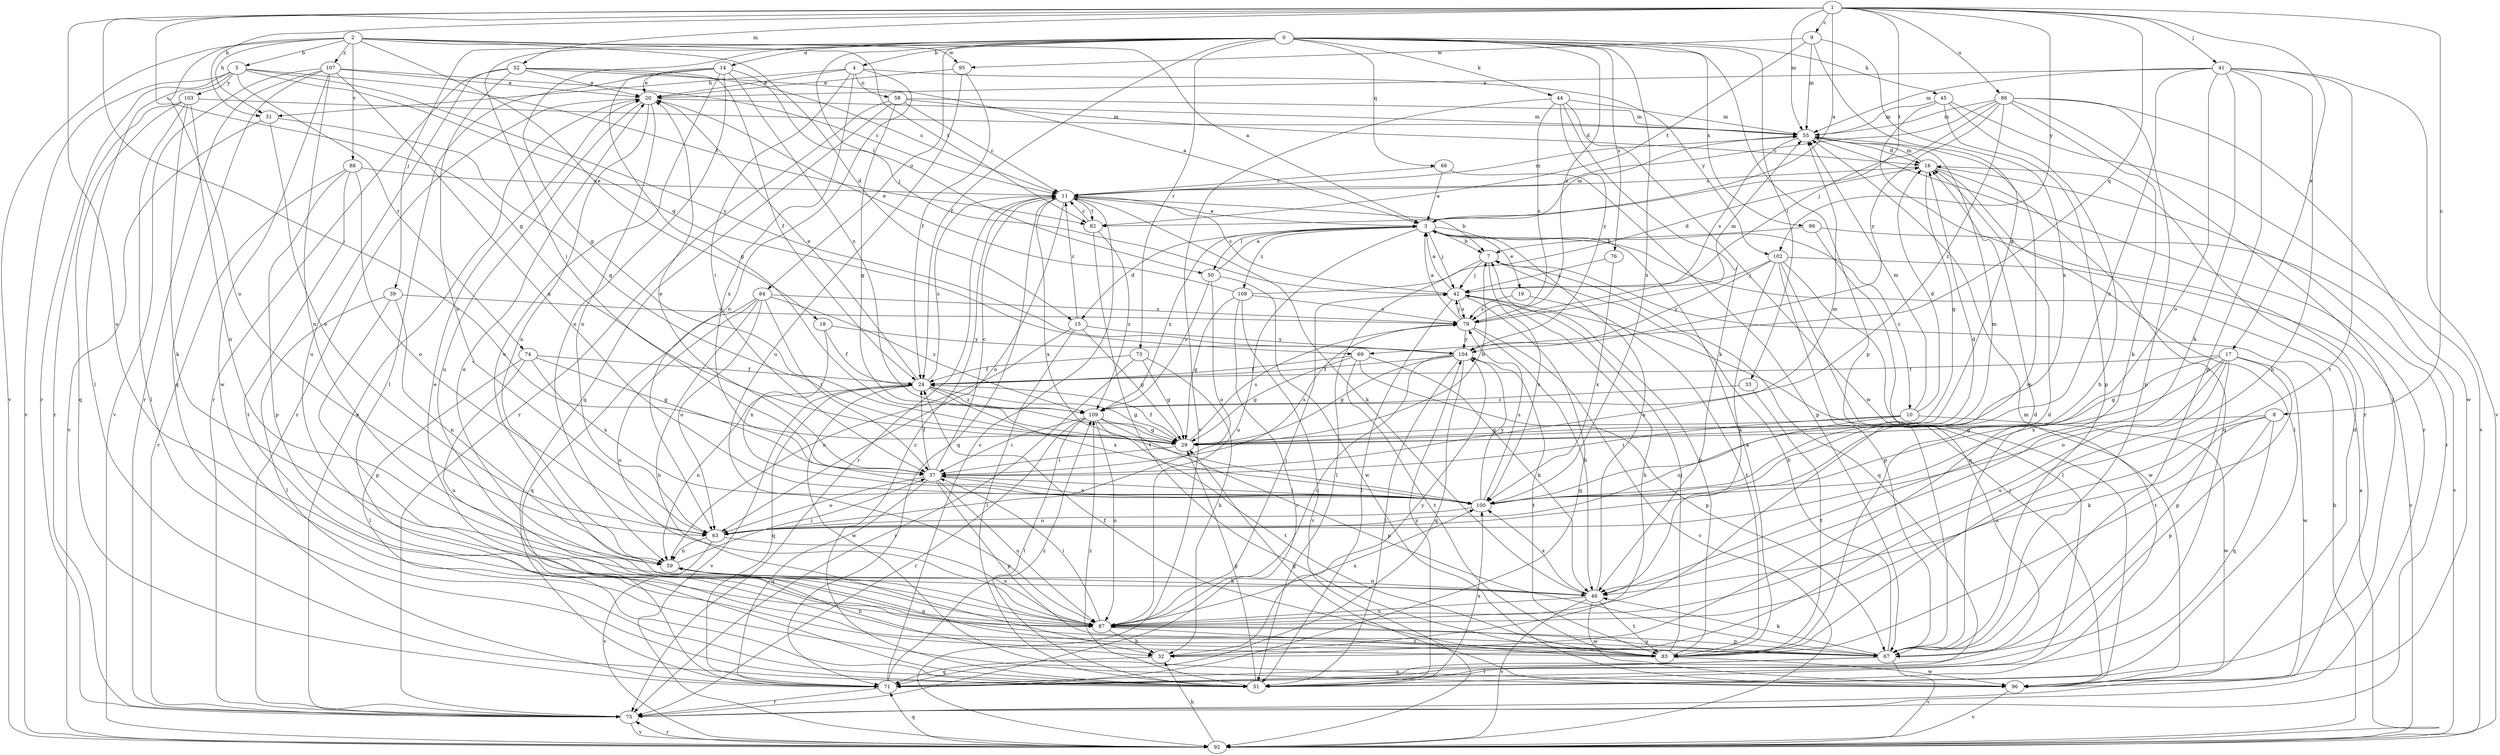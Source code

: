 strict digraph  {
0;
1;
2;
3;
4;
5;
7;
8;
9;
10;
11;
14;
15;
16;
17;
18;
19;
20;
24;
29;
31;
32;
33;
37;
39;
41;
42;
44;
45;
46;
50;
51;
52;
55;
58;
59;
63;
67;
68;
69;
71;
73;
74;
75;
76;
79;
82;
83;
84;
86;
87;
88;
92;
95;
96;
99;
100;
102;
103;
104;
107;
108;
109;
0 -> 4  [label=b];
0 -> 14  [label=d];
0 -> 24  [label=f];
0 -> 29  [label=g];
0 -> 33  [label=i];
0 -> 37  [label=i];
0 -> 39  [label=j];
0 -> 44  [label=k];
0 -> 45  [label=k];
0 -> 50  [label=l];
0 -> 67  [label=p];
0 -> 68  [label=q];
0 -> 73  [label=r];
0 -> 76  [label=s];
0 -> 79  [label=s];
0 -> 84  [label=u];
0 -> 99  [label=x];
0 -> 100  [label=x];
1 -> 3  [label=a];
1 -> 8  [label=c];
1 -> 9  [label=c];
1 -> 17  [label=e];
1 -> 29  [label=g];
1 -> 31  [label=h];
1 -> 37  [label=i];
1 -> 41  [label=j];
1 -> 52  [label=m];
1 -> 55  [label=m];
1 -> 69  [label=q];
1 -> 82  [label=t];
1 -> 86  [label=u];
1 -> 87  [label=u];
1 -> 102  [label=y];
2 -> 3  [label=a];
2 -> 5  [label=b];
2 -> 15  [label=d];
2 -> 18  [label=e];
2 -> 31  [label=h];
2 -> 63  [label=o];
2 -> 82  [label=t];
2 -> 88  [label=v];
2 -> 92  [label=v];
2 -> 95  [label=w];
2 -> 107  [label=z];
3 -> 7  [label=b];
3 -> 10  [label=c];
3 -> 15  [label=d];
3 -> 19  [label=e];
3 -> 42  [label=j];
3 -> 50  [label=l];
3 -> 55  [label=m];
3 -> 87  [label=u];
3 -> 108  [label=z];
3 -> 109  [label=z];
4 -> 20  [label=e];
4 -> 31  [label=h];
4 -> 37  [label=i];
4 -> 58  [label=n];
4 -> 63  [label=o];
4 -> 100  [label=x];
4 -> 102  [label=y];
5 -> 51  [label=l];
5 -> 69  [label=q];
5 -> 74  [label=r];
5 -> 75  [label=r];
5 -> 82  [label=t];
5 -> 92  [label=v];
5 -> 103  [label=y];
5 -> 104  [label=y];
7 -> 42  [label=j];
7 -> 51  [label=l];
7 -> 71  [label=q];
7 -> 100  [label=x];
8 -> 29  [label=g];
8 -> 46  [label=k];
8 -> 67  [label=p];
8 -> 71  [label=q];
8 -> 87  [label=u];
9 -> 29  [label=g];
9 -> 55  [label=m];
9 -> 82  [label=t];
9 -> 95  [label=w];
9 -> 100  [label=x];
10 -> 16  [label=d];
10 -> 29  [label=g];
10 -> 37  [label=i];
10 -> 55  [label=m];
10 -> 63  [label=o];
10 -> 96  [label=w];
11 -> 3  [label=a];
11 -> 7  [label=b];
11 -> 46  [label=k];
11 -> 55  [label=m];
11 -> 63  [label=o];
11 -> 71  [label=q];
11 -> 75  [label=r];
11 -> 82  [label=t];
11 -> 100  [label=x];
14 -> 20  [label=e];
14 -> 29  [label=g];
14 -> 42  [label=j];
14 -> 51  [label=l];
14 -> 59  [label=n];
14 -> 87  [label=u];
14 -> 109  [label=z];
15 -> 11  [label=c];
15 -> 29  [label=g];
15 -> 51  [label=l];
15 -> 59  [label=n];
15 -> 104  [label=y];
16 -> 11  [label=c];
16 -> 29  [label=g];
16 -> 51  [label=l];
16 -> 55  [label=m];
16 -> 71  [label=q];
16 -> 75  [label=r];
17 -> 24  [label=f];
17 -> 29  [label=g];
17 -> 63  [label=o];
17 -> 67  [label=p];
17 -> 83  [label=t];
17 -> 87  [label=u];
17 -> 96  [label=w];
17 -> 100  [label=x];
18 -> 24  [label=f];
18 -> 100  [label=x];
18 -> 104  [label=y];
19 -> 79  [label=s];
19 -> 83  [label=t];
20 -> 55  [label=m];
20 -> 59  [label=n];
20 -> 63  [label=o];
20 -> 75  [label=r];
20 -> 87  [label=u];
24 -> 11  [label=c];
24 -> 20  [label=e];
24 -> 29  [label=g];
24 -> 59  [label=n];
24 -> 71  [label=q];
24 -> 92  [label=v];
24 -> 96  [label=w];
24 -> 100  [label=x];
24 -> 109  [label=z];
29 -> 7  [label=b];
29 -> 24  [label=f];
29 -> 37  [label=i];
29 -> 79  [label=s];
31 -> 29  [label=g];
31 -> 63  [label=o];
31 -> 92  [label=v];
32 -> 71  [label=q];
32 -> 104  [label=y];
33 -> 83  [label=t];
33 -> 109  [label=z];
37 -> 11  [label=c];
37 -> 20  [label=e];
37 -> 24  [label=f];
37 -> 55  [label=m];
37 -> 63  [label=o];
37 -> 67  [label=p];
37 -> 71  [label=q];
37 -> 79  [label=s];
37 -> 87  [label=u];
37 -> 100  [label=x];
39 -> 51  [label=l];
39 -> 59  [label=n];
39 -> 67  [label=p];
39 -> 79  [label=s];
41 -> 20  [label=e];
41 -> 32  [label=h];
41 -> 46  [label=k];
41 -> 55  [label=m];
41 -> 63  [label=o];
41 -> 67  [label=p];
41 -> 83  [label=t];
41 -> 92  [label=v];
41 -> 100  [label=x];
42 -> 3  [label=a];
42 -> 11  [label=c];
42 -> 32  [label=h];
42 -> 51  [label=l];
42 -> 71  [label=q];
42 -> 79  [label=s];
44 -> 46  [label=k];
44 -> 55  [label=m];
44 -> 79  [label=s];
44 -> 92  [label=v];
44 -> 96  [label=w];
44 -> 104  [label=y];
45 -> 32  [label=h];
45 -> 55  [label=m];
45 -> 67  [label=p];
45 -> 75  [label=r];
45 -> 92  [label=v];
46 -> 3  [label=a];
46 -> 59  [label=n];
46 -> 83  [label=t];
46 -> 87  [label=u];
46 -> 92  [label=v];
46 -> 96  [label=w];
46 -> 100  [label=x];
50 -> 3  [label=a];
50 -> 63  [label=o];
50 -> 96  [label=w];
50 -> 109  [label=z];
51 -> 11  [label=c];
51 -> 29  [label=g];
51 -> 55  [label=m];
51 -> 100  [label=x];
51 -> 104  [label=y];
51 -> 109  [label=z];
52 -> 3  [label=a];
52 -> 11  [label=c];
52 -> 20  [label=e];
52 -> 24  [label=f];
52 -> 63  [label=o];
52 -> 75  [label=r];
52 -> 87  [label=u];
55 -> 16  [label=d];
55 -> 75  [label=r];
55 -> 79  [label=s];
58 -> 11  [label=c];
58 -> 16  [label=d];
58 -> 29  [label=g];
58 -> 55  [label=m];
58 -> 71  [label=q];
58 -> 75  [label=r];
59 -> 32  [label=h];
59 -> 37  [label=i];
59 -> 46  [label=k];
63 -> 59  [label=n];
63 -> 87  [label=u];
63 -> 92  [label=v];
67 -> 7  [label=b];
67 -> 16  [label=d];
67 -> 20  [label=e];
67 -> 46  [label=k];
67 -> 51  [label=l];
67 -> 71  [label=q];
67 -> 87  [label=u];
67 -> 92  [label=v];
68 -> 3  [label=a];
68 -> 11  [label=c];
68 -> 67  [label=p];
69 -> 24  [label=f];
69 -> 29  [label=g];
69 -> 46  [label=k];
69 -> 67  [label=p];
69 -> 83  [label=t];
71 -> 11  [label=c];
71 -> 75  [label=r];
71 -> 109  [label=z];
73 -> 24  [label=f];
73 -> 29  [label=g];
73 -> 32  [label=h];
73 -> 75  [label=r];
74 -> 24  [label=f];
74 -> 29  [label=g];
74 -> 51  [label=l];
74 -> 87  [label=u];
74 -> 100  [label=x];
75 -> 20  [label=e];
75 -> 92  [label=v];
76 -> 42  [label=j];
76 -> 100  [label=x];
79 -> 3  [label=a];
79 -> 42  [label=j];
79 -> 46  [label=k];
79 -> 55  [label=m];
79 -> 92  [label=v];
79 -> 104  [label=y];
82 -> 11  [label=c];
82 -> 83  [label=t];
82 -> 109  [label=z];
83 -> 3  [label=a];
83 -> 7  [label=b];
83 -> 16  [label=d];
83 -> 24  [label=f];
83 -> 42  [label=j];
83 -> 59  [label=n];
83 -> 96  [label=w];
84 -> 32  [label=h];
84 -> 37  [label=i];
84 -> 63  [label=o];
84 -> 71  [label=q];
84 -> 79  [label=s];
84 -> 87  [label=u];
84 -> 109  [label=z];
86 -> 11  [label=c];
86 -> 42  [label=j];
86 -> 46  [label=k];
86 -> 51  [label=l];
86 -> 55  [label=m];
86 -> 67  [label=p];
86 -> 96  [label=w];
86 -> 104  [label=y];
86 -> 109  [label=z];
87 -> 20  [label=e];
87 -> 32  [label=h];
87 -> 37  [label=i];
87 -> 42  [label=j];
87 -> 55  [label=m];
87 -> 67  [label=p];
87 -> 83  [label=t];
87 -> 100  [label=x];
88 -> 11  [label=c];
88 -> 63  [label=o];
88 -> 67  [label=p];
88 -> 75  [label=r];
88 -> 83  [label=t];
92 -> 3  [label=a];
92 -> 7  [label=b];
92 -> 32  [label=h];
92 -> 71  [label=q];
92 -> 75  [label=r];
95 -> 20  [label=e];
95 -> 24  [label=f];
95 -> 87  [label=u];
96 -> 16  [label=d];
96 -> 29  [label=g];
96 -> 42  [label=j];
96 -> 92  [label=v];
99 -> 7  [label=b];
99 -> 71  [label=q];
99 -> 92  [label=v];
100 -> 16  [label=d];
100 -> 37  [label=i];
100 -> 55  [label=m];
100 -> 63  [label=o];
100 -> 79  [label=s];
100 -> 104  [label=y];
102 -> 42  [label=j];
102 -> 46  [label=k];
102 -> 51  [label=l];
102 -> 67  [label=p];
102 -> 92  [label=v];
102 -> 96  [label=w];
102 -> 104  [label=y];
103 -> 46  [label=k];
103 -> 51  [label=l];
103 -> 55  [label=m];
103 -> 59  [label=n];
103 -> 71  [label=q];
103 -> 75  [label=r];
104 -> 24  [label=f];
104 -> 29  [label=g];
104 -> 51  [label=l];
104 -> 71  [label=q];
104 -> 83  [label=t];
104 -> 87  [label=u];
107 -> 11  [label=c];
107 -> 20  [label=e];
107 -> 59  [label=n];
107 -> 71  [label=q];
107 -> 75  [label=r];
107 -> 92  [label=v];
107 -> 96  [label=w];
107 -> 100  [label=x];
108 -> 16  [label=d];
108 -> 20  [label=e];
108 -> 29  [label=g];
108 -> 75  [label=r];
108 -> 79  [label=s];
108 -> 92  [label=v];
109 -> 29  [label=g];
109 -> 37  [label=i];
109 -> 51  [label=l];
109 -> 67  [label=p];
109 -> 75  [label=r];
109 -> 83  [label=t];
109 -> 87  [label=u];
}
